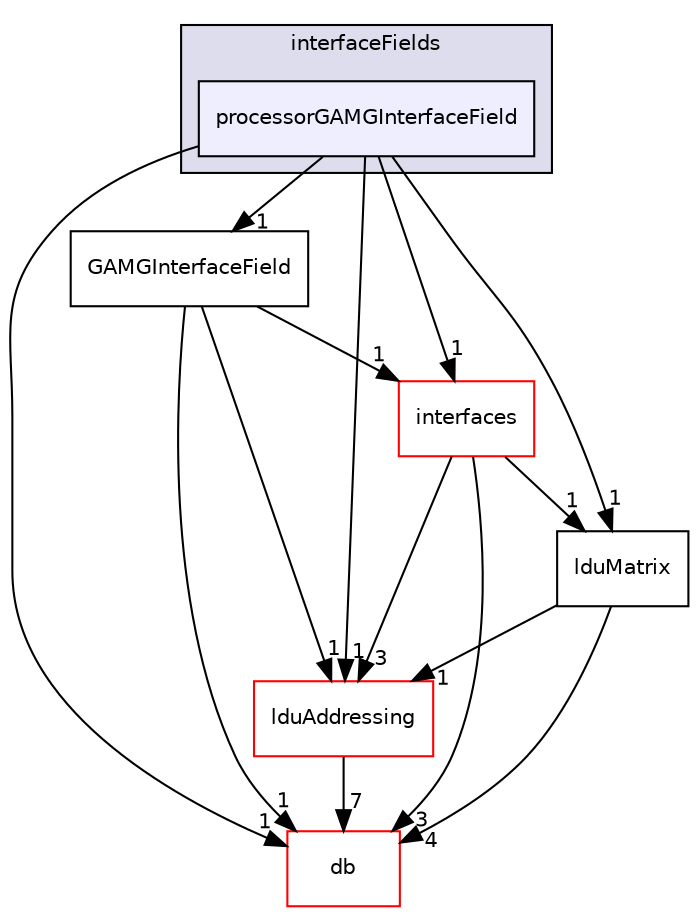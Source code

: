 digraph "src/OpenFOAM/matrices/lduMatrix/solvers/GAMG/interfaceFields/processorGAMGInterfaceField" {
  bgcolor=transparent;
  compound=true
  node [ fontsize="10", fontname="Helvetica"];
  edge [ labelfontsize="10", labelfontname="Helvetica"];
  subgraph clusterdir_b7abb153e8987c9544a572b6404d8f9c {
    graph [ bgcolor="#ddddee", pencolor="black", label="interfaceFields" fontname="Helvetica", fontsize="10", URL="dir_b7abb153e8987c9544a572b6404d8f9c.html"]
  dir_a26efeeb8ce935076846d3f2281d079b [shape=box, label="processorGAMGInterfaceField", style="filled", fillcolor="#eeeeff", pencolor="black", URL="dir_a26efeeb8ce935076846d3f2281d079b.html"];
  }
  dir_354e0e3f4a321ccc8878de612aa38840 [shape=box label="interfaces" color="red" URL="dir_354e0e3f4a321ccc8878de612aa38840.html"];
  dir_63c634f7a7cfd679ac26c67fb30fc32f [shape=box label="db" color="red" URL="dir_63c634f7a7cfd679ac26c67fb30fc32f.html"];
  dir_12547202c65033a69d4e18947f2fbe2a [shape=box label="lduAddressing" color="red" URL="dir_12547202c65033a69d4e18947f2fbe2a.html"];
  dir_f0ab06f54e2c4b8370e2b043667f6f6e [shape=box label="GAMGInterfaceField" URL="dir_f0ab06f54e2c4b8370e2b043667f6f6e.html"];
  dir_1ce70feb2b06c30ebd4091245573b99e [shape=box label="lduMatrix" URL="dir_1ce70feb2b06c30ebd4091245573b99e.html"];
  dir_354e0e3f4a321ccc8878de612aa38840->dir_63c634f7a7cfd679ac26c67fb30fc32f [headlabel="3", labeldistance=1.5 headhref="dir_002194_001952.html"];
  dir_354e0e3f4a321ccc8878de612aa38840->dir_12547202c65033a69d4e18947f2fbe2a [headlabel="3", labeldistance=1.5 headhref="dir_002194_002138.html"];
  dir_354e0e3f4a321ccc8878de612aa38840->dir_1ce70feb2b06c30ebd4091245573b99e [headlabel="1", labeldistance=1.5 headhref="dir_002194_002148.html"];
  dir_12547202c65033a69d4e18947f2fbe2a->dir_63c634f7a7cfd679ac26c67fb30fc32f [headlabel="7", labeldistance=1.5 headhref="dir_002138_001952.html"];
  dir_f0ab06f54e2c4b8370e2b043667f6f6e->dir_354e0e3f4a321ccc8878de612aa38840 [headlabel="1", labeldistance=1.5 headhref="dir_002191_002194.html"];
  dir_f0ab06f54e2c4b8370e2b043667f6f6e->dir_63c634f7a7cfd679ac26c67fb30fc32f [headlabel="1", labeldistance=1.5 headhref="dir_002191_001952.html"];
  dir_f0ab06f54e2c4b8370e2b043667f6f6e->dir_12547202c65033a69d4e18947f2fbe2a [headlabel="1", labeldistance=1.5 headhref="dir_002191_002138.html"];
  dir_a26efeeb8ce935076846d3f2281d079b->dir_354e0e3f4a321ccc8878de612aa38840 [headlabel="1", labeldistance=1.5 headhref="dir_002193_002194.html"];
  dir_a26efeeb8ce935076846d3f2281d079b->dir_63c634f7a7cfd679ac26c67fb30fc32f [headlabel="1", labeldistance=1.5 headhref="dir_002193_001952.html"];
  dir_a26efeeb8ce935076846d3f2281d079b->dir_12547202c65033a69d4e18947f2fbe2a [headlabel="1", labeldistance=1.5 headhref="dir_002193_002138.html"];
  dir_a26efeeb8ce935076846d3f2281d079b->dir_f0ab06f54e2c4b8370e2b043667f6f6e [headlabel="1", labeldistance=1.5 headhref="dir_002193_002191.html"];
  dir_a26efeeb8ce935076846d3f2281d079b->dir_1ce70feb2b06c30ebd4091245573b99e [headlabel="1", labeldistance=1.5 headhref="dir_002193_002148.html"];
  dir_1ce70feb2b06c30ebd4091245573b99e->dir_63c634f7a7cfd679ac26c67fb30fc32f [headlabel="4", labeldistance=1.5 headhref="dir_002148_001952.html"];
  dir_1ce70feb2b06c30ebd4091245573b99e->dir_12547202c65033a69d4e18947f2fbe2a [headlabel="1", labeldistance=1.5 headhref="dir_002148_002138.html"];
}
